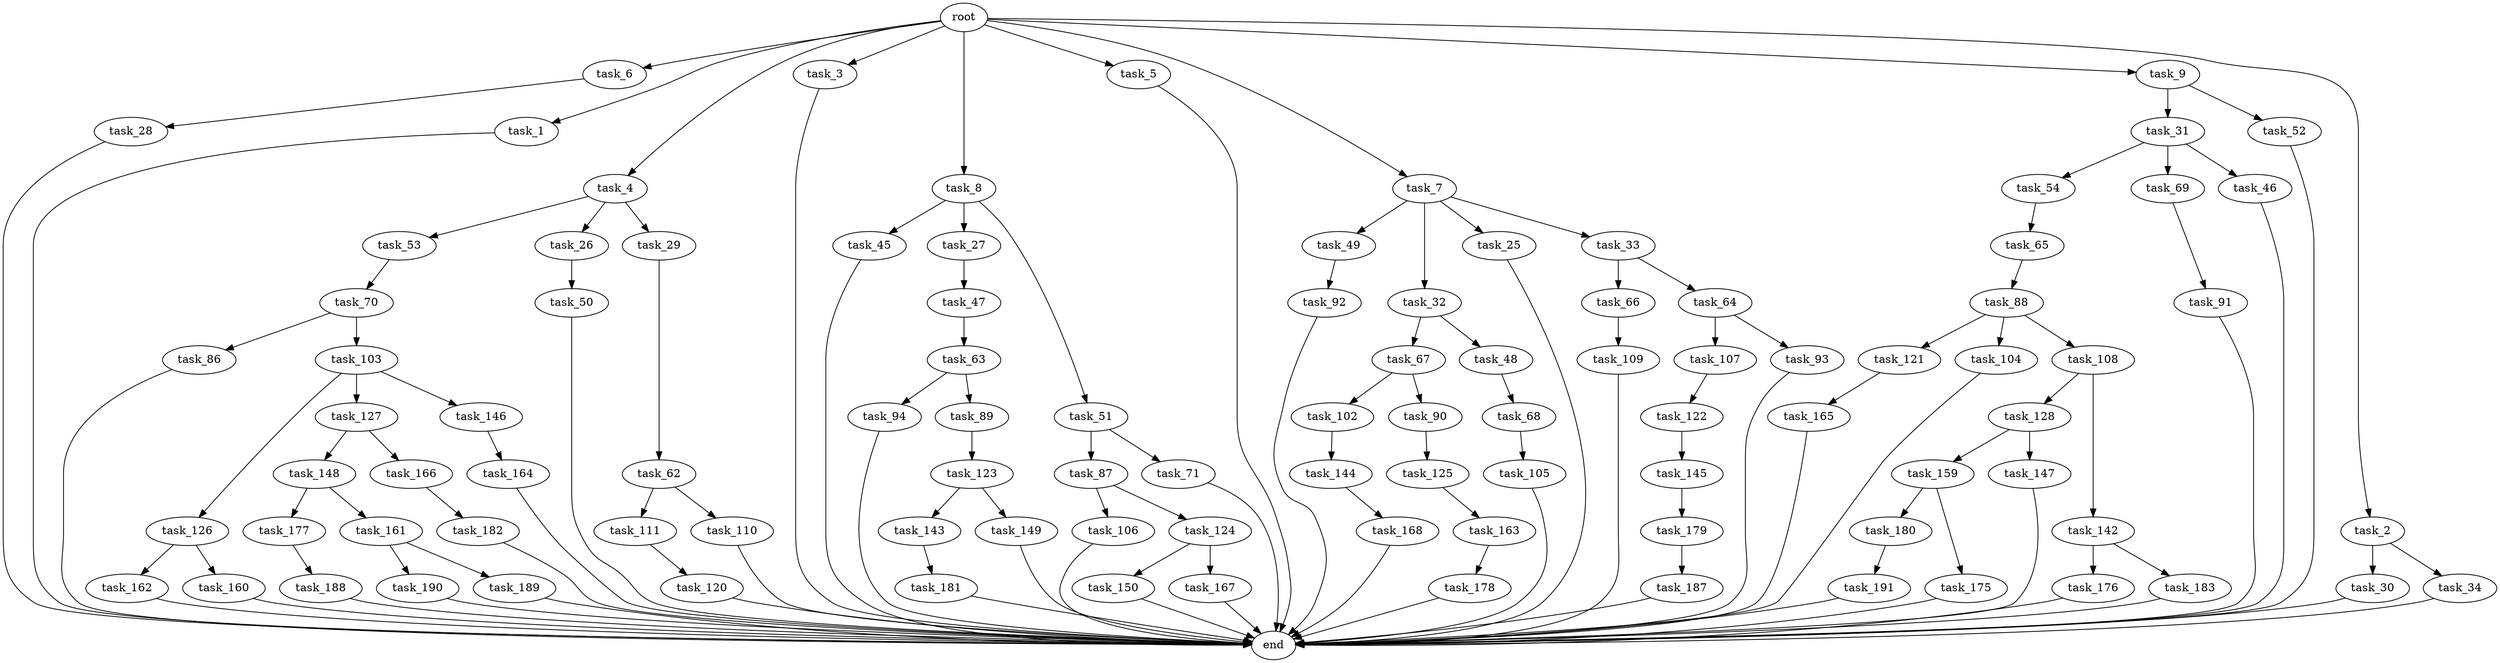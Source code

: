 digraph G {
  task_6 [size="1.024000"];
  task_91 [size="549755813.888000"];
  task_45 [size="77309411.328000"];
  task_187 [size="549755813.888000"];
  task_123 [size="549755813.888000"];
  task_66 [size="695784701.952000"];
  task_1 [size="1.024000"];
  task_150 [size="420906795.008000"];
  task_159 [size="695784701.952000"];
  task_68 [size="858993459.200000"];
  task_190 [size="858993459.200000"];
  task_65 [size="695784701.952000"];
  task_178 [size="137438953.472000"];
  root [size="0.000000"];
  task_63 [size="695784701.952000"];
  task_176 [size="137438953.472000"];
  task_179 [size="214748364.800000"];
  task_144 [size="214748364.800000"];
  task_148 [size="420906795.008000"];
  task_4 [size="1.024000"];
  task_3 [size="1.024000"];
  task_86 [size="695784701.952000"];
  task_147 [size="695784701.952000"];
  task_189 [size="858993459.200000"];
  task_62 [size="695784701.952000"];
  task_183 [size="137438953.472000"];
  task_182 [size="77309411.328000"];
  task_8 [size="1.024000"];
  task_120 [size="77309411.328000"];
  task_27 [size="77309411.328000"];
  task_109 [size="77309411.328000"];
  task_177 [size="137438953.472000"];
  task_5 [size="1.024000"];
  task_166 [size="420906795.008000"];
  task_107 [size="420906795.008000"];
  task_49 [size="34359738.368000"];
  task_145 [size="77309411.328000"];
  task_128 [size="34359738.368000"];
  task_54 [size="695784701.952000"];
  task_32 [size="34359738.368000"];
  task_92 [size="858993459.200000"];
  task_168 [size="420906795.008000"];
  task_88 [size="858993459.200000"];
  task_167 [size="420906795.008000"];
  task_7 [size="1.024000"];
  task_93 [size="420906795.008000"];
  task_188 [size="309237645.312000"];
  task_53 [size="420906795.008000"];
  task_25 [size="34359738.368000"];
  task_126 [size="137438953.472000"];
  task_51 [size="77309411.328000"];
  task_31 [size="420906795.008000"];
  task_94 [size="420906795.008000"];
  task_28 [size="695784701.952000"];
  task_142 [size="34359738.368000"];
  task_9 [size="1.024000"];
  task_47 [size="309237645.312000"];
  task_180 [size="549755813.888000"];
  task_121 [size="137438953.472000"];
  task_175 [size="549755813.888000"];
  task_162 [size="309237645.312000"];
  task_26 [size="420906795.008000"];
  task_143 [size="549755813.888000"];
  task_2 [size="1.024000"];
  task_106 [size="309237645.312000"];
  task_105 [size="549755813.888000"];
  task_33 [size="34359738.368000"];
  task_87 [size="137438953.472000"];
  task_50 [size="34359738.368000"];
  task_122 [size="858993459.200000"];
  task_111 [size="420906795.008000"];
  task_104 [size="137438953.472000"];
  task_160 [size="309237645.312000"];
  task_103 [size="695784701.952000"];
  task_127 [size="137438953.472000"];
  task_70 [size="137438953.472000"];
  task_165 [size="309237645.312000"];
  task_30 [size="549755813.888000"];
  task_67 [size="34359738.368000"];
  task_48 [size="34359738.368000"];
  task_149 [size="549755813.888000"];
  task_164 [size="309237645.312000"];
  task_52 [size="420906795.008000"];
  task_64 [size="695784701.952000"];
  task_163 [size="214748364.800000"];
  task_29 [size="420906795.008000"];
  task_102 [size="420906795.008000"];
  task_181 [size="420906795.008000"];
  task_161 [size="137438953.472000"];
  task_191 [size="420906795.008000"];
  task_69 [size="695784701.952000"];
  task_108 [size="137438953.472000"];
  end [size="0.000000"];
  task_71 [size="137438953.472000"];
  task_89 [size="420906795.008000"];
  task_46 [size="695784701.952000"];
  task_146 [size="137438953.472000"];
  task_34 [size="549755813.888000"];
  task_110 [size="420906795.008000"];
  task_124 [size="309237645.312000"];
  task_125 [size="549755813.888000"];
  task_90 [size="420906795.008000"];

  task_6 -> task_28 [size="679477248.000000"];
  task_91 -> end [size="1.000000"];
  task_45 -> end [size="1.000000"];
  task_187 -> end [size="1.000000"];
  task_123 -> task_143 [size="536870912.000000"];
  task_123 -> task_149 [size="536870912.000000"];
  task_66 -> task_109 [size="75497472.000000"];
  task_1 -> end [size="1.000000"];
  task_150 -> end [size="1.000000"];
  task_159 -> task_180 [size="536870912.000000"];
  task_159 -> task_175 [size="536870912.000000"];
  task_68 -> task_105 [size="536870912.000000"];
  task_190 -> end [size="1.000000"];
  task_65 -> task_88 [size="838860800.000000"];
  task_178 -> end [size="1.000000"];
  root -> task_2 [size="1.000000"];
  root -> task_6 [size="1.000000"];
  root -> task_7 [size="1.000000"];
  root -> task_4 [size="1.000000"];
  root -> task_3 [size="1.000000"];
  root -> task_5 [size="1.000000"];
  root -> task_1 [size="1.000000"];
  root -> task_8 [size="1.000000"];
  root -> task_9 [size="1.000000"];
  task_63 -> task_89 [size="411041792.000000"];
  task_63 -> task_94 [size="411041792.000000"];
  task_176 -> end [size="1.000000"];
  task_179 -> task_187 [size="536870912.000000"];
  task_144 -> task_168 [size="411041792.000000"];
  task_148 -> task_177 [size="134217728.000000"];
  task_148 -> task_161 [size="134217728.000000"];
  task_4 -> task_29 [size="411041792.000000"];
  task_4 -> task_26 [size="411041792.000000"];
  task_4 -> task_53 [size="411041792.000000"];
  task_3 -> end [size="1.000000"];
  task_86 -> end [size="1.000000"];
  task_147 -> end [size="1.000000"];
  task_189 -> end [size="1.000000"];
  task_62 -> task_110 [size="411041792.000000"];
  task_62 -> task_111 [size="411041792.000000"];
  task_183 -> end [size="1.000000"];
  task_182 -> end [size="1.000000"];
  task_8 -> task_27 [size="75497472.000000"];
  task_8 -> task_45 [size="75497472.000000"];
  task_8 -> task_51 [size="75497472.000000"];
  task_120 -> end [size="1.000000"];
  task_27 -> task_47 [size="301989888.000000"];
  task_109 -> end [size="1.000000"];
  task_177 -> task_188 [size="301989888.000000"];
  task_5 -> end [size="1.000000"];
  task_166 -> task_182 [size="75497472.000000"];
  task_107 -> task_122 [size="838860800.000000"];
  task_49 -> task_92 [size="838860800.000000"];
  task_145 -> task_179 [size="209715200.000000"];
  task_128 -> task_147 [size="679477248.000000"];
  task_128 -> task_159 [size="679477248.000000"];
  task_54 -> task_65 [size="679477248.000000"];
  task_32 -> task_67 [size="33554432.000000"];
  task_32 -> task_48 [size="33554432.000000"];
  task_92 -> end [size="1.000000"];
  task_168 -> end [size="1.000000"];
  task_88 -> task_108 [size="134217728.000000"];
  task_88 -> task_121 [size="134217728.000000"];
  task_88 -> task_104 [size="134217728.000000"];
  task_167 -> end [size="1.000000"];
  task_7 -> task_25 [size="33554432.000000"];
  task_7 -> task_32 [size="33554432.000000"];
  task_7 -> task_33 [size="33554432.000000"];
  task_7 -> task_49 [size="33554432.000000"];
  task_93 -> end [size="1.000000"];
  task_188 -> end [size="1.000000"];
  task_53 -> task_70 [size="134217728.000000"];
  task_25 -> end [size="1.000000"];
  task_126 -> task_162 [size="301989888.000000"];
  task_126 -> task_160 [size="301989888.000000"];
  task_51 -> task_87 [size="134217728.000000"];
  task_51 -> task_71 [size="134217728.000000"];
  task_31 -> task_54 [size="679477248.000000"];
  task_31 -> task_46 [size="679477248.000000"];
  task_31 -> task_69 [size="679477248.000000"];
  task_94 -> end [size="1.000000"];
  task_28 -> end [size="1.000000"];
  task_142 -> task_176 [size="134217728.000000"];
  task_142 -> task_183 [size="134217728.000000"];
  task_9 -> task_31 [size="411041792.000000"];
  task_9 -> task_52 [size="411041792.000000"];
  task_47 -> task_63 [size="679477248.000000"];
  task_180 -> task_191 [size="411041792.000000"];
  task_121 -> task_165 [size="301989888.000000"];
  task_175 -> end [size="1.000000"];
  task_162 -> end [size="1.000000"];
  task_26 -> task_50 [size="33554432.000000"];
  task_143 -> task_181 [size="411041792.000000"];
  task_2 -> task_34 [size="536870912.000000"];
  task_2 -> task_30 [size="536870912.000000"];
  task_106 -> end [size="1.000000"];
  task_105 -> end [size="1.000000"];
  task_33 -> task_66 [size="679477248.000000"];
  task_33 -> task_64 [size="679477248.000000"];
  task_87 -> task_106 [size="301989888.000000"];
  task_87 -> task_124 [size="301989888.000000"];
  task_50 -> end [size="1.000000"];
  task_122 -> task_145 [size="75497472.000000"];
  task_111 -> task_120 [size="75497472.000000"];
  task_104 -> end [size="1.000000"];
  task_160 -> end [size="1.000000"];
  task_103 -> task_126 [size="134217728.000000"];
  task_103 -> task_127 [size="134217728.000000"];
  task_103 -> task_146 [size="134217728.000000"];
  task_127 -> task_166 [size="411041792.000000"];
  task_127 -> task_148 [size="411041792.000000"];
  task_70 -> task_86 [size="679477248.000000"];
  task_70 -> task_103 [size="679477248.000000"];
  task_165 -> end [size="1.000000"];
  task_30 -> end [size="1.000000"];
  task_67 -> task_102 [size="411041792.000000"];
  task_67 -> task_90 [size="411041792.000000"];
  task_48 -> task_68 [size="838860800.000000"];
  task_149 -> end [size="1.000000"];
  task_164 -> end [size="1.000000"];
  task_52 -> end [size="1.000000"];
  task_64 -> task_107 [size="411041792.000000"];
  task_64 -> task_93 [size="411041792.000000"];
  task_163 -> task_178 [size="134217728.000000"];
  task_29 -> task_62 [size="679477248.000000"];
  task_102 -> task_144 [size="209715200.000000"];
  task_181 -> end [size="1.000000"];
  task_161 -> task_190 [size="838860800.000000"];
  task_161 -> task_189 [size="838860800.000000"];
  task_191 -> end [size="1.000000"];
  task_69 -> task_91 [size="536870912.000000"];
  task_108 -> task_128 [size="33554432.000000"];
  task_108 -> task_142 [size="33554432.000000"];
  task_71 -> end [size="1.000000"];
  task_89 -> task_123 [size="536870912.000000"];
  task_46 -> end [size="1.000000"];
  task_146 -> task_164 [size="301989888.000000"];
  task_34 -> end [size="1.000000"];
  task_110 -> end [size="1.000000"];
  task_124 -> task_150 [size="411041792.000000"];
  task_124 -> task_167 [size="411041792.000000"];
  task_125 -> task_163 [size="209715200.000000"];
  task_90 -> task_125 [size="536870912.000000"];
}
